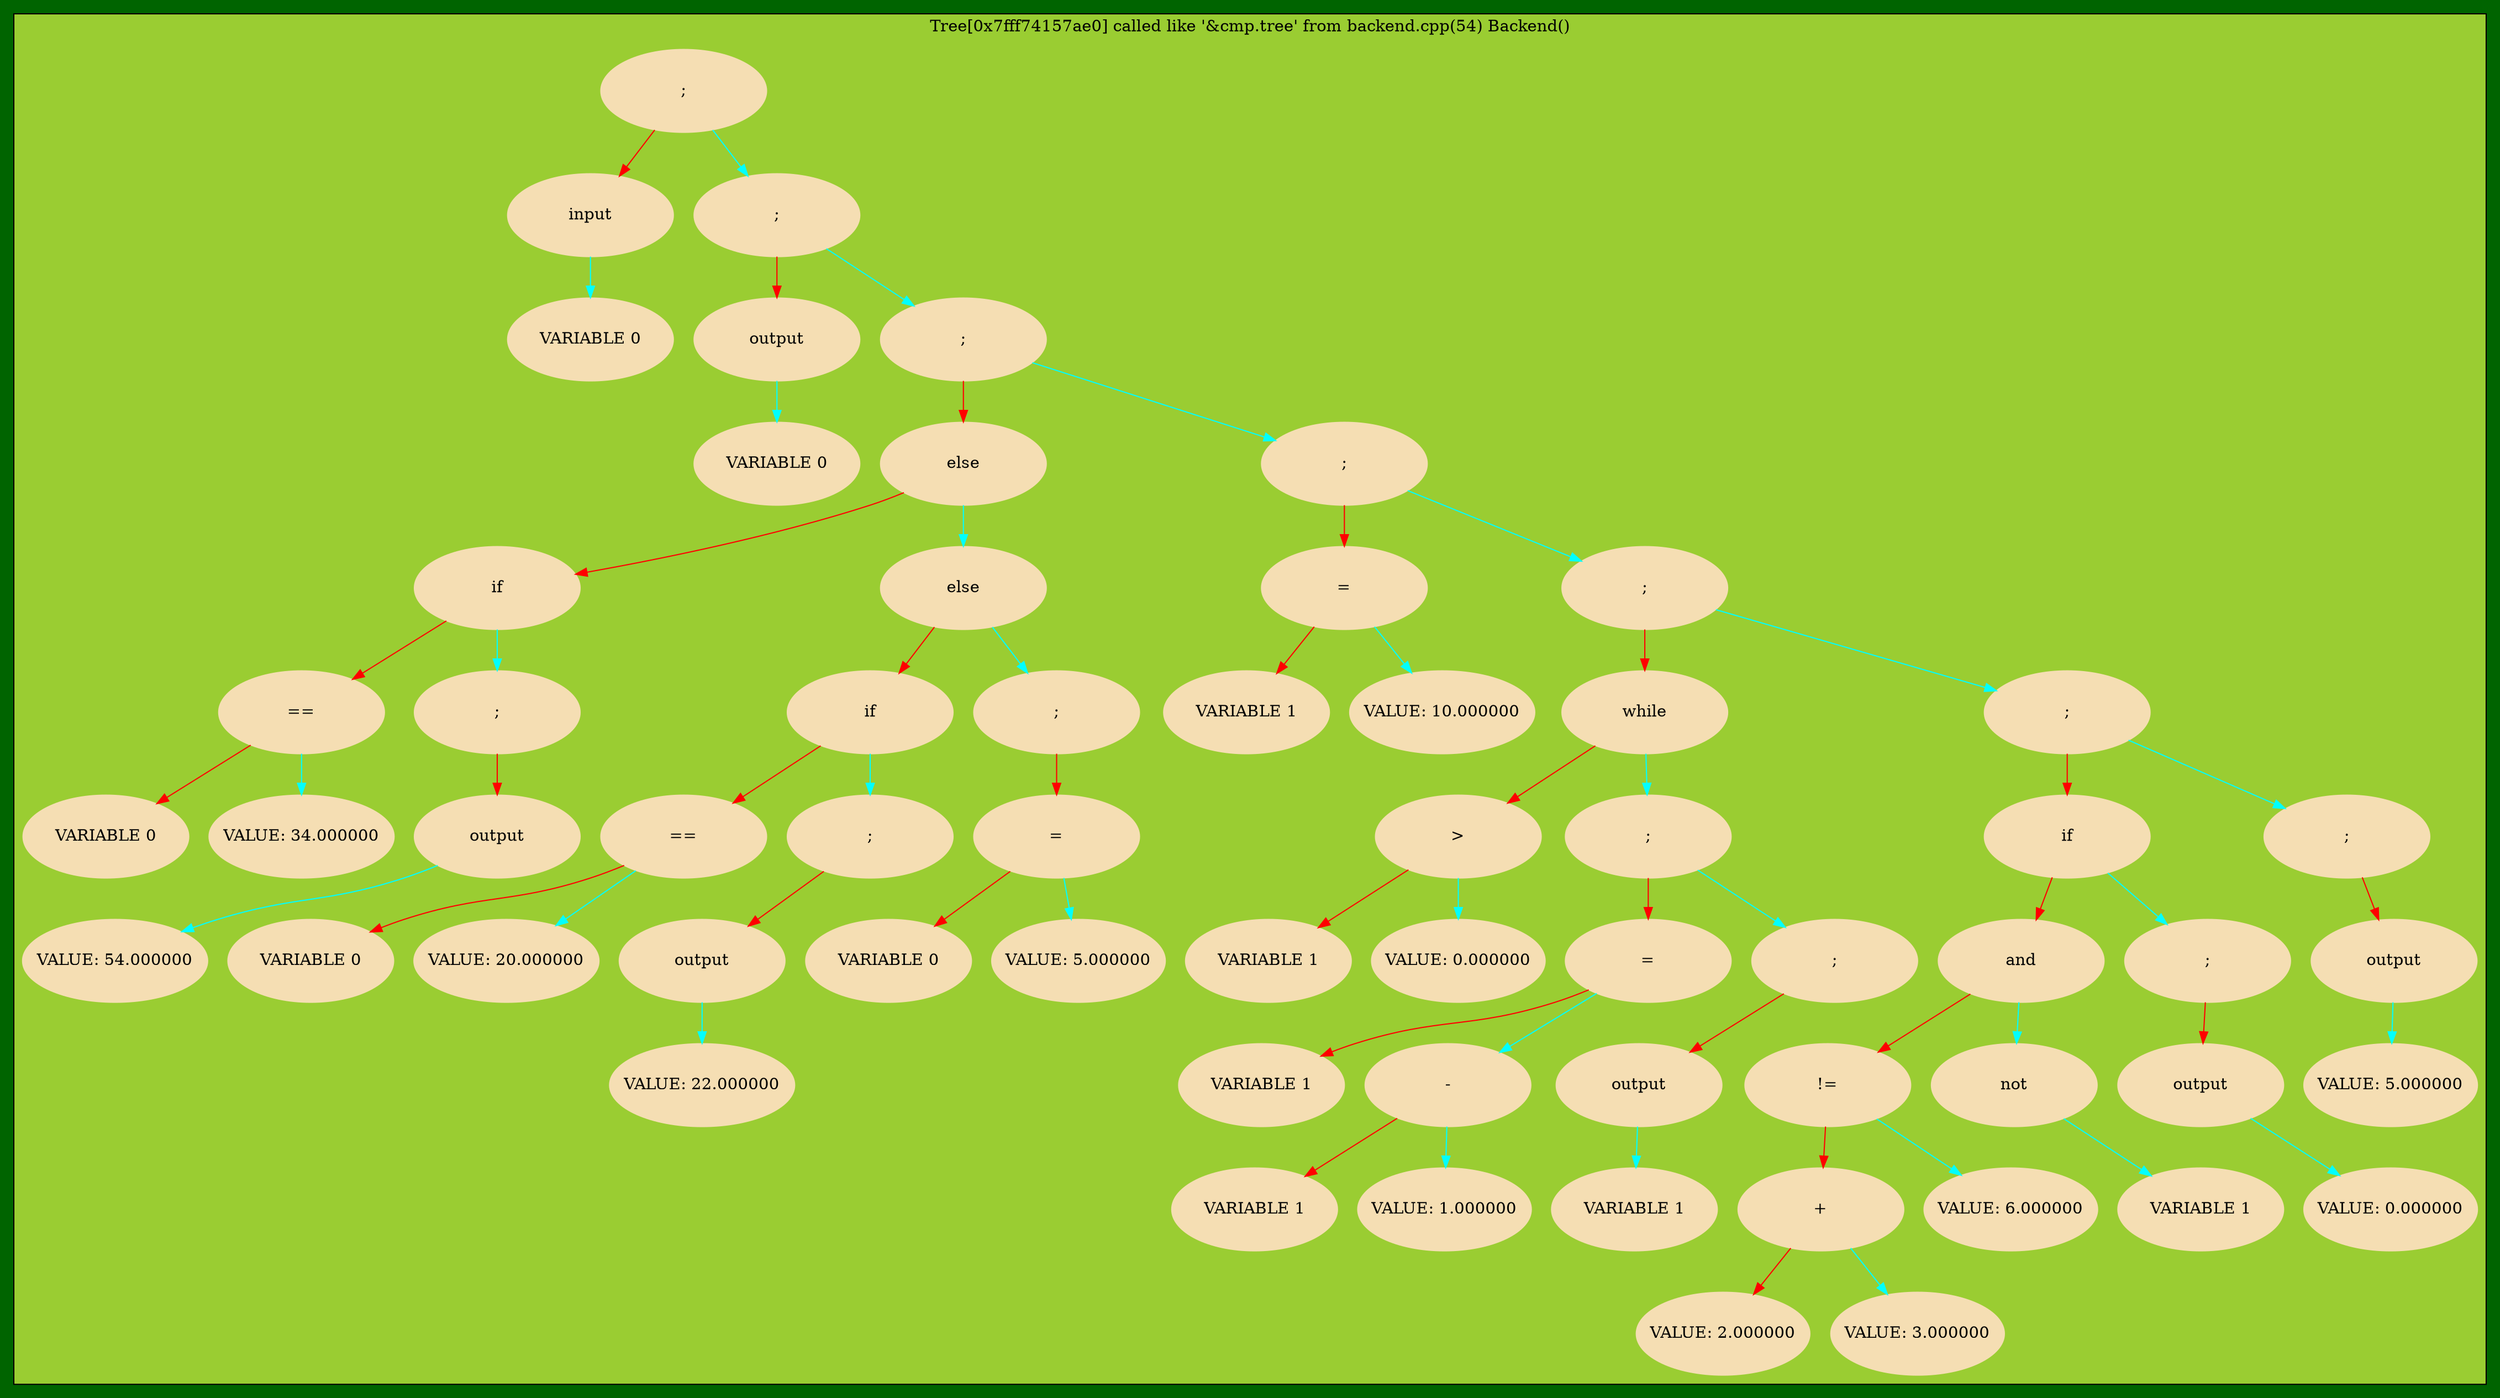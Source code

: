 digraph MyTree
{
	bgcolor = darkgreen;
	graph [splines = splines];
	node  [width = 2, style = filled, color = wheat];
	edge  [color = darkgreen, fontsize = 15];

	subgraph cluster0
    {
		bgcolor = yellowgreen;		height  = 20		style   = filled;
		label   = "Tree[0x7fff74157ae0] called like '&cmp.tree' from backend.cpp(54) Backend()";

		"0x603000000040" [shape=oval, height = 1, label = ";"];
		"0x603000000040" -> "0x603000000070" [color = red];
		"0x603000000070" [shape=oval, height = 1, label = "input"];
		"0x603000000070" -> "0x6030000000a0" [color = cyan];
		"0x6030000000a0" [shape=oval, height = 1, label = "VARIABLE 0"];
		"0x603000000040" -> "0x6030000000d0" [color = cyan];
		"0x6030000000d0" [shape=oval, height = 1, label = ";"];
		"0x6030000000d0" -> "0x603000000100" [color = red];
		"0x603000000100" [shape=oval, height = 1, label = "output"];
		"0x603000000100" -> "0x603000000130" [color = cyan];
		"0x603000000130" [shape=oval, height = 1, label = "VARIABLE 0"];
		"0x6030000000d0" -> "0x603000000160" [color = cyan];
		"0x603000000160" [shape=oval, height = 1, label = ";"];
		"0x603000000160" -> "0x603000000190" [color = red];
		"0x603000000190" [shape=oval, height = 1, label = "else"];
		"0x603000000190" -> "0x6030000001c0" [color = red];
		"0x6030000001c0" [shape=oval, height = 1, label = "if"];
		"0x6030000001c0" -> "0x6030000001f0" [color = red];
		"0x6030000001f0" [shape=oval, height = 1, label = "=="];
		"0x6030000001f0" -> "0x603000000220" [color = red];
		"0x603000000220" [shape=oval, height = 1, label = "VARIABLE 0"];
		"0x6030000001f0" -> "0x603000000250" [color = cyan];
		"0x603000000250" [shape=oval, height = 1, label = "VALUE: 34.000000"];
		"0x6030000001c0" -> "0x603000000280" [color = cyan];
		"0x603000000280" [shape=oval, height = 1, label = ";"];
		"0x603000000280" -> "0x6030000002b0" [color = red];
		"0x6030000002b0" [shape=oval, height = 1, label = "output"];
		"0x6030000002b0" -> "0x6030000002e0" [color = cyan];
		"0x6030000002e0" [shape=oval, height = 1, label = "VALUE: 54.000000"];
		"0x603000000190" -> "0x603000000310" [color = cyan];
		"0x603000000310" [shape=oval, height = 1, label = "else"];
		"0x603000000310" -> "0x603000000340" [color = red];
		"0x603000000340" [shape=oval, height = 1, label = "if"];
		"0x603000000340" -> "0x603000000370" [color = red];
		"0x603000000370" [shape=oval, height = 1, label = "=="];
		"0x603000000370" -> "0x6030000003a0" [color = red];
		"0x6030000003a0" [shape=oval, height = 1, label = "VARIABLE 0"];
		"0x603000000370" -> "0x6030000003d0" [color = cyan];
		"0x6030000003d0" [shape=oval, height = 1, label = "VALUE: 20.000000"];
		"0x603000000340" -> "0x603000000400" [color = cyan];
		"0x603000000400" [shape=oval, height = 1, label = ";"];
		"0x603000000400" -> "0x603000000430" [color = red];
		"0x603000000430" [shape=oval, height = 1, label = "output"];
		"0x603000000430" -> "0x603000000460" [color = cyan];
		"0x603000000460" [shape=oval, height = 1, label = "VALUE: 22.000000"];
		"0x603000000310" -> "0x603000000490" [color = cyan];
		"0x603000000490" [shape=oval, height = 1, label = ";"];
		"0x603000000490" -> "0x6030000004c0" [color = red];
		"0x6030000004c0" [shape=oval, height = 1, label = "="];
		"0x6030000004c0" -> "0x6030000004f0" [color = red];
		"0x6030000004f0" [shape=oval, height = 1, label = "VARIABLE 0"];
		"0x6030000004c0" -> "0x603000000520" [color = cyan];
		"0x603000000520" [shape=oval, height = 1, label = "VALUE: 5.000000"];
		"0x603000000160" -> "0x603000000550" [color = cyan];
		"0x603000000550" [shape=oval, height = 1, label = ";"];
		"0x603000000550" -> "0x603000000580" [color = red];
		"0x603000000580" [shape=oval, height = 1, label = "="];
		"0x603000000580" -> "0x6030000005b0" [color = red];
		"0x6030000005b0" [shape=oval, height = 1, label = "VARIABLE 1"];
		"0x603000000580" -> "0x6030000005e0" [color = cyan];
		"0x6030000005e0" [shape=oval, height = 1, label = "VALUE: 10.000000"];
		"0x603000000550" -> "0x603000000610" [color = cyan];
		"0x603000000610" [shape=oval, height = 1, label = ";"];
		"0x603000000610" -> "0x603000000640" [color = red];
		"0x603000000640" [shape=oval, height = 1, label = "while"];
		"0x603000000640" -> "0x603000000670" [color = red];
		"0x603000000670" [shape=oval, height = 1, label = ">"];
		"0x603000000670" -> "0x6030000006a0" [color = red];
		"0x6030000006a0" [shape=oval, height = 1, label = "VARIABLE 1"];
		"0x603000000670" -> "0x6030000006d0" [color = cyan];
		"0x6030000006d0" [shape=oval, height = 1, label = "VALUE: 0.000000"];
		"0x603000000640" -> "0x603000000700" [color = cyan];
		"0x603000000700" [shape=oval, height = 1, label = ";"];
		"0x603000000700" -> "0x603000000730" [color = red];
		"0x603000000730" [shape=oval, height = 1, label = "="];
		"0x603000000730" -> "0x603000000760" [color = red];
		"0x603000000760" [shape=oval, height = 1, label = "VARIABLE 1"];
		"0x603000000730" -> "0x603000000790" [color = cyan];
		"0x603000000790" [shape=oval, height = 1, label = "-"];
		"0x603000000790" -> "0x6030000007c0" [color = red];
		"0x6030000007c0" [shape=oval, height = 1, label = "VARIABLE 1"];
		"0x603000000790" -> "0x6030000007f0" [color = cyan];
		"0x6030000007f0" [shape=oval, height = 1, label = "VALUE: 1.000000"];
		"0x603000000700" -> "0x603000000820" [color = cyan];
		"0x603000000820" [shape=oval, height = 1, label = ";"];
		"0x603000000820" -> "0x603000000850" [color = red];
		"0x603000000850" [shape=oval, height = 1, label = "output"];
		"0x603000000850" -> "0x603000000880" [color = cyan];
		"0x603000000880" [shape=oval, height = 1, label = "VARIABLE 1"];
		"0x603000000610" -> "0x6030000008b0" [color = cyan];
		"0x6030000008b0" [shape=oval, height = 1, label = ";"];
		"0x6030000008b0" -> "0x6030000008e0" [color = red];
		"0x6030000008e0" [shape=oval, height = 1, label = "if"];
		"0x6030000008e0" -> "0x603000000910" [color = red];
		"0x603000000910" [shape=oval, height = 1, label = "and"];
		"0x603000000910" -> "0x603000000940" [color = red];
		"0x603000000940" [shape=oval, height = 1, label = "!="];
		"0x603000000940" -> "0x603000000970" [color = red];
		"0x603000000970" [shape=oval, height = 1, label = "+"];
		"0x603000000970" -> "0x6030000009a0" [color = red];
		"0x6030000009a0" [shape=oval, height = 1, label = "VALUE: 2.000000"];
		"0x603000000970" -> "0x6030000009d0" [color = cyan];
		"0x6030000009d0" [shape=oval, height = 1, label = "VALUE: 3.000000"];
		"0x603000000940" -> "0x603000000a00" [color = cyan];
		"0x603000000a00" [shape=oval, height = 1, label = "VALUE: 6.000000"];
		"0x603000000910" -> "0x603000000a30" [color = cyan];
		"0x603000000a30" [shape=oval, height = 1, label = "not"];
		"0x603000000a30" -> "0x603000000a60" [color = cyan];
		"0x603000000a60" [shape=oval, height = 1, label = "VARIABLE 1"];
		"0x6030000008e0" -> "0x603000000a90" [color = cyan];
		"0x603000000a90" [shape=oval, height = 1, label = ";"];
		"0x603000000a90" -> "0x603000000ac0" [color = red];
		"0x603000000ac0" [shape=oval, height = 1, label = "output"];
		"0x603000000ac0" -> "0x603000000af0" [color = cyan];
		"0x603000000af0" [shape=oval, height = 1, label = "VALUE: 0.000000"];
		"0x6030000008b0" -> "0x603000000b20" [color = cyan];
		"0x603000000b20" [shape=oval, height = 1, label = ";"];
		"0x603000000b20" -> "0x603000000b50" [color = red];
		"0x603000000b50" [shape=oval, height = 1, label = "output"];
		"0x603000000b50" -> "0x603000000b80" [color = cyan];
		"0x603000000b80" [shape=oval, height = 1, label = "VALUE: 5.000000"];
	}
}
